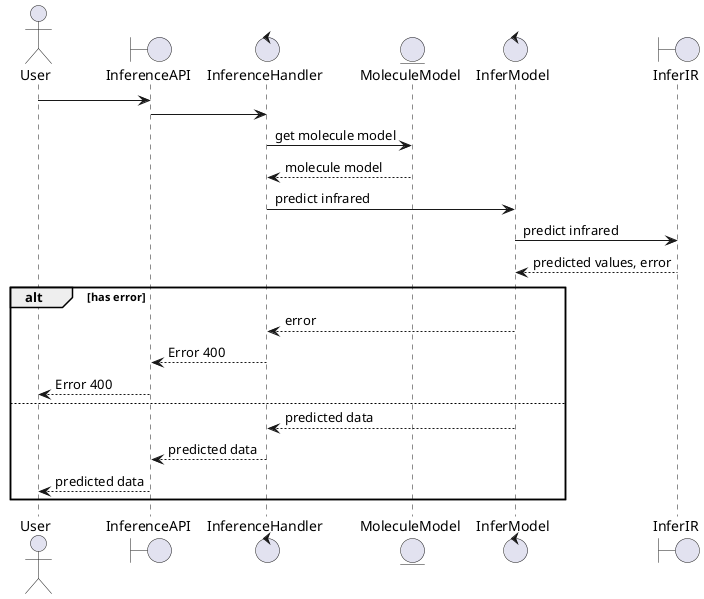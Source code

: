 @startuml PredictInfrared
' Endpoint: /predict/infrared [POST]
' Endpoint: /api/v1/chemspectra/predict/infrared [POST]

actor       User
boundary    InferenceAPI
control     InferenceHandler
entity      MoleculeModel
control     InferModel
boundary    InferIR

User -> InferenceAPI
InferenceAPI -> InferenceHandler
InferenceHandler -> MoleculeModel: get molecule model
MoleculeModel --> InferenceHandler: molecule model
InferenceHandler -> InferModel: predict infrared
InferModel -> InferIR: predict infrared
InferIR --> InferModel: predicted values, error

alt has error
    InferModel --> InferenceHandler: error
    InferenceHandler --> InferenceAPI: Error 400
    InferenceAPI --> User: Error 400
else
    InferModel --> InferenceHandler: predicted data
    InferenceHandler --> InferenceAPI: predicted data
    InferenceAPI --> User: predicted data
end
    

@enduml